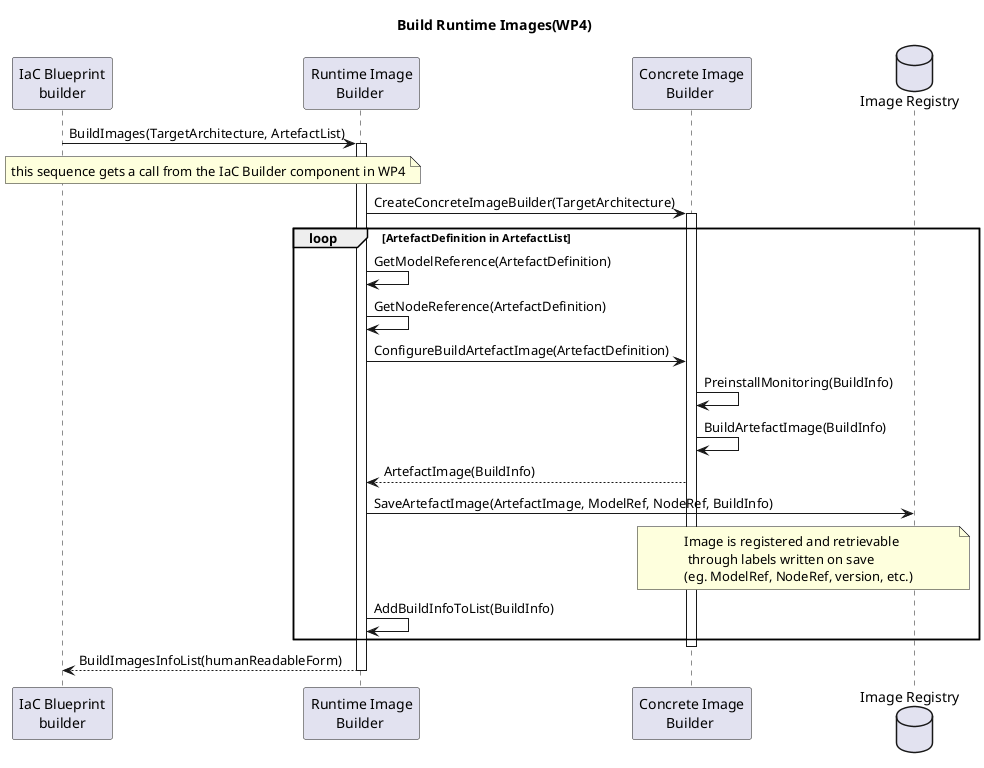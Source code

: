 @startuml

title Build Runtime Images(WP4)

'Define user actors
participant "IaC Blueprint\nbuilder" as SBBC
participant "Runtime Image\nBuilder " as SRIBC
participant "Concrete Image\nBuilder " as SCIBC
database "Image Registry " as SIIR


SBBC->SRIBC: BuildImages(TargetArchitecture, ArtefactList)
note over SBBC, SRIBC: this sequence gets a call from the IaC Builder component in WP4

activate SRIBC

SRIBC->SCIBC: CreateConcreteImageBuilder(TargetArchitecture)
activate SCIBC

loop ArtefactDefinition in ArtefactList
    SRIBC->SRIBC: GetModelReference(ArtefactDefinition)
    SRIBC->SRIBC: GetNodeReference(ArtefactDefinition)
    SRIBC->SCIBC: ConfigureBuildArtefactImage(ArtefactDefinition)
    SCIBC->SCIBC: PreinstallMonitoring(BuildInfo)
    SCIBC->SCIBC: BuildArtefactImage(BuildInfo)
    SCIBC-->SRIBC: ArtefactImage(BuildInfo)
    'Save the resulting IaC and recipes together with build time information (errors, warnings, information, improvement suggestions - all addressing the abstract model)
    SRIBC->SIIR: SaveArtefactImage(ArtefactImage, ModelRef, NodeRef, BuildInfo)
    note over SCIBC, SIIR: Image is registered and retrievable\n through labels written on save\n(eg. ModelRef, NodeRef, version, etc.)

    SRIBC->SRIBC: AddBuildInfoToList(BuildInfo)
end

deactivate SCIBC

'Return the reference to compile/build time information (errors, warnings, information, improvement suggestions - all addressing the abstract model)
SRIBC-->SBBC: BuildImagesInfoList(humanReadableForm)
deactivate SRIBC


@enduml

